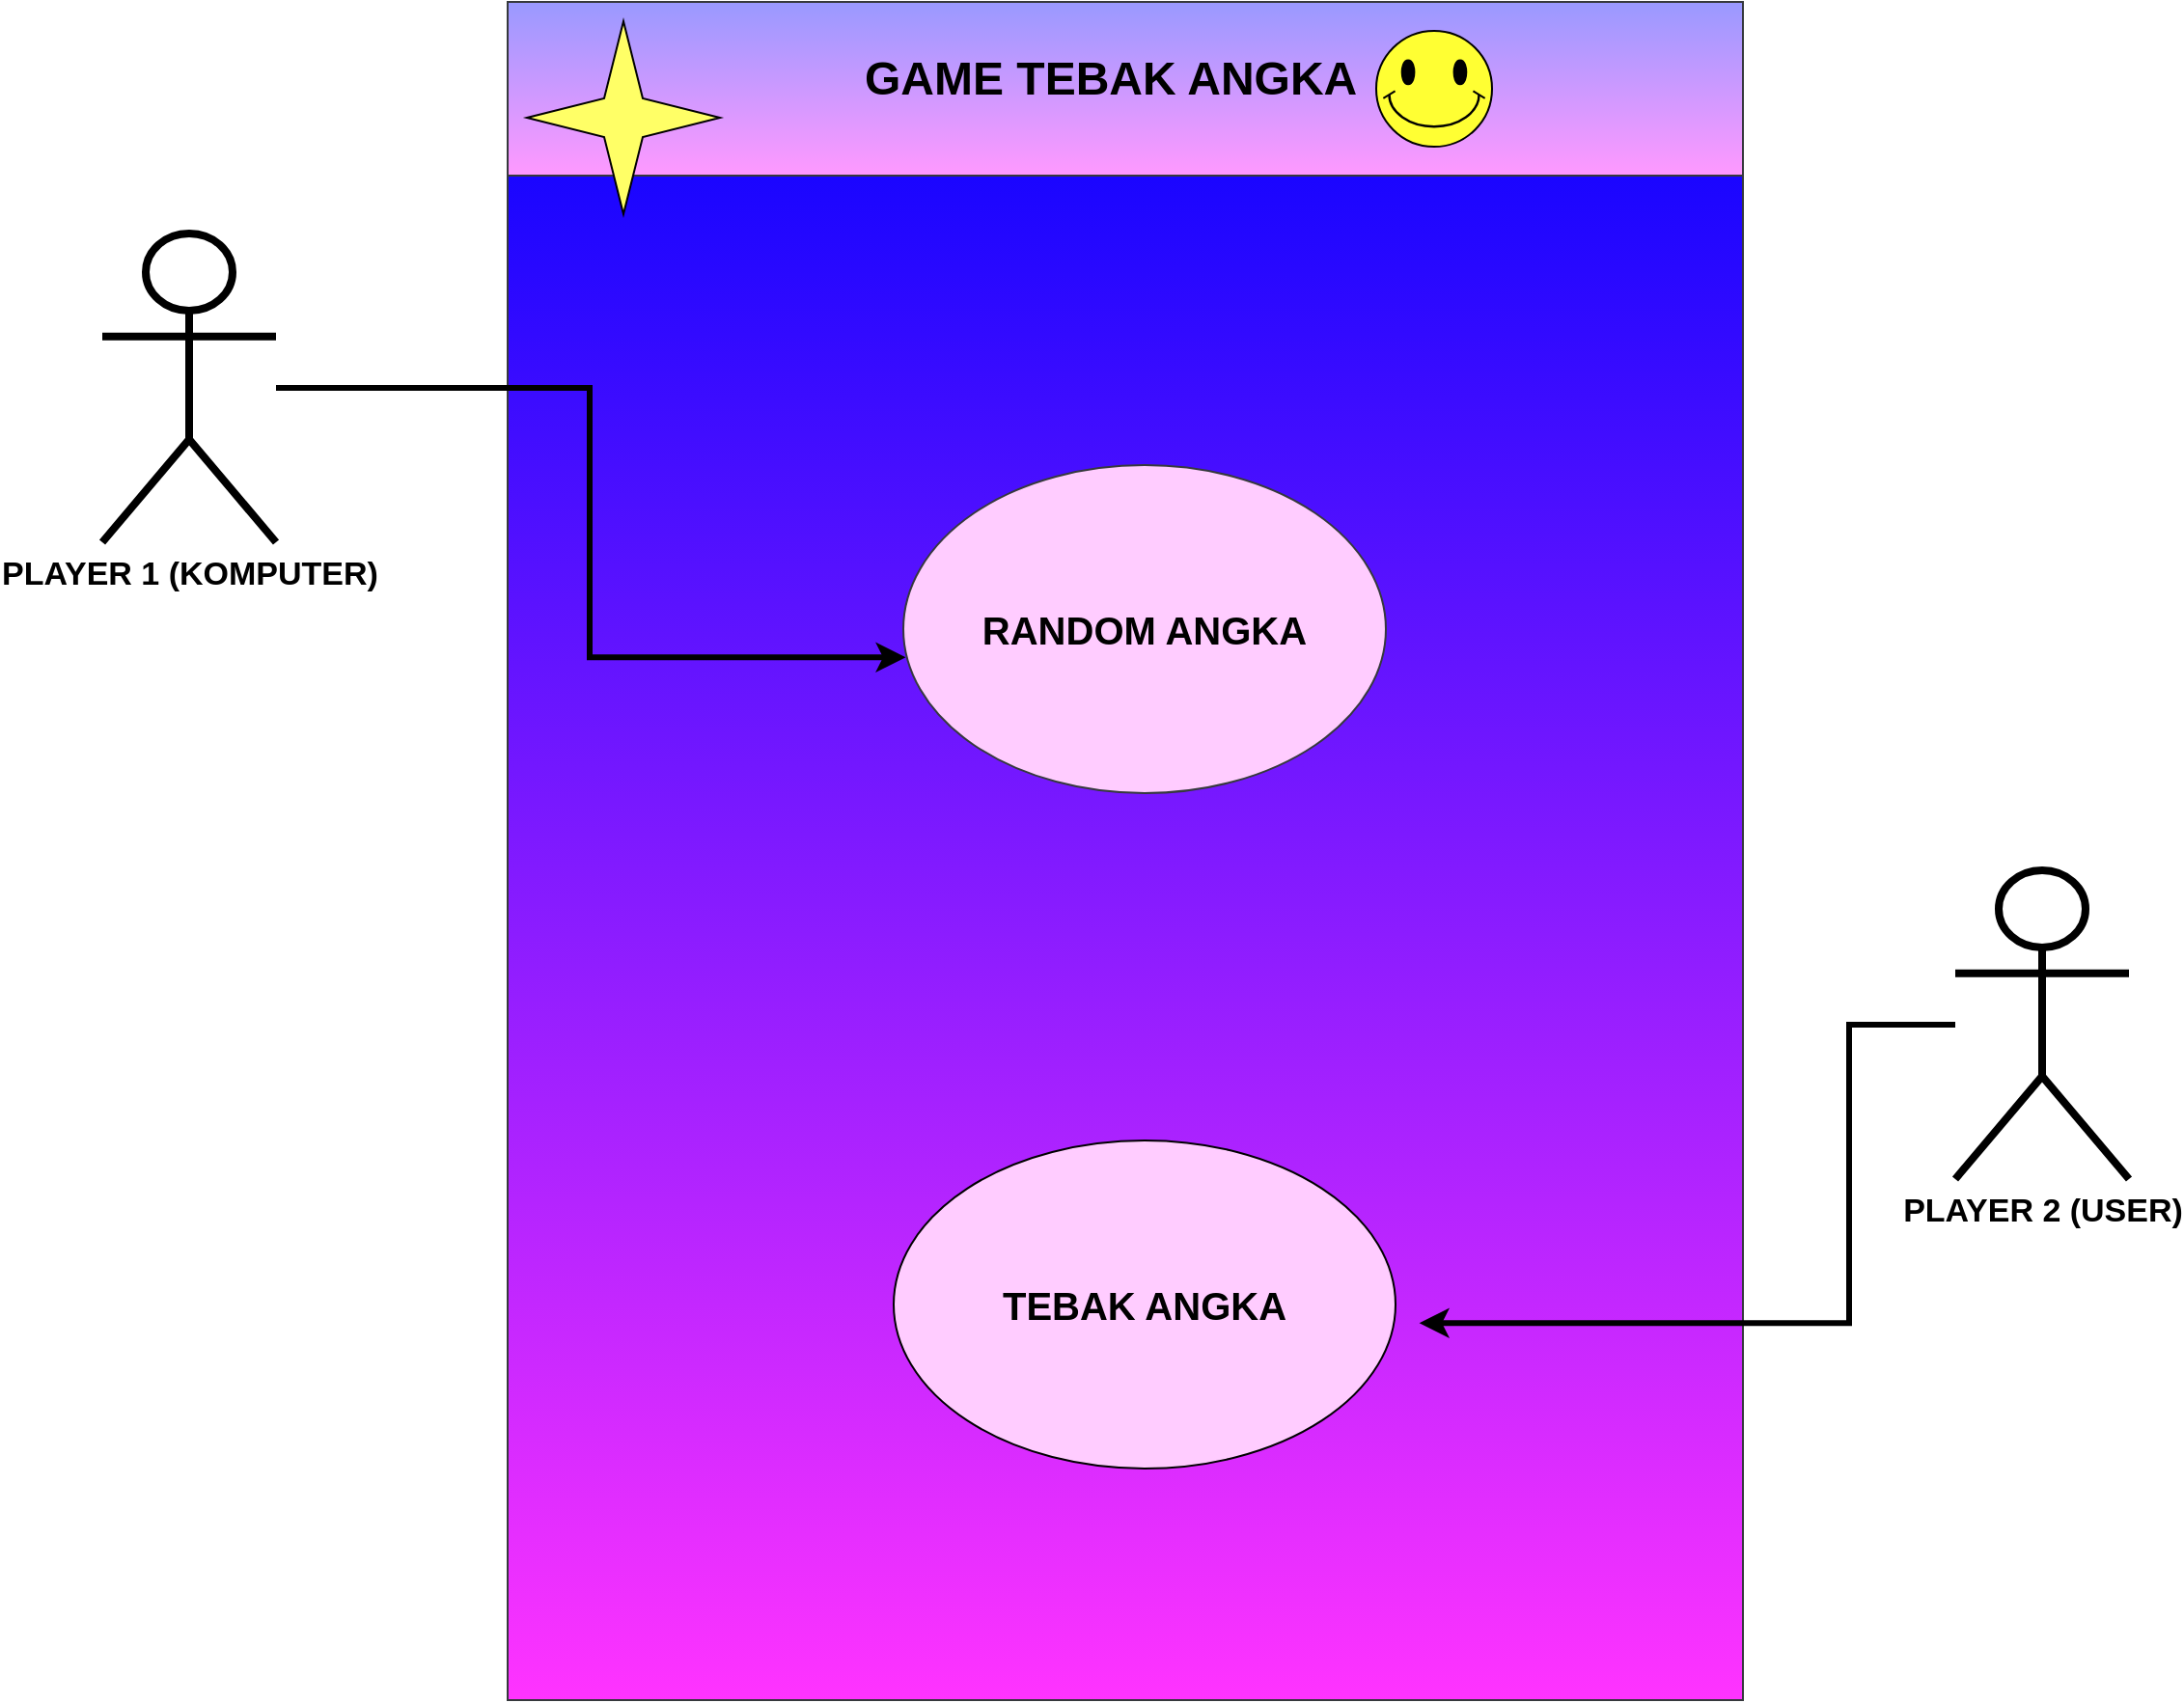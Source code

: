 <mxfile version="21.6.8" type="github">
  <diagram name="Page-1" id="k1KIQoxOpyMbYrEYSV1J">
    <mxGraphModel dx="1542" dy="797" grid="1" gridSize="10" guides="1" tooltips="1" connect="1" arrows="1" fold="1" page="1" pageScale="1" pageWidth="850" pageHeight="1100" math="0" shadow="0">
      <root>
        <mxCell id="0" />
        <mxCell id="1" parent="0" />
        <mxCell id="iRwePpGMSZSbu9c8_ZsF-9" value="" style="rounded=0;whiteSpace=wrap;html=1;rotation=-90;fillColor=#0000FF;strokeColor=#36393d;gradientColor=#FF33FF;gradientDirection=west;" vertex="1" parent="1">
          <mxGeometry x="430" y="230" width="880" height="640" as="geometry" />
        </mxCell>
        <mxCell id="iRwePpGMSZSbu9c8_ZsF-41" style="edgeStyle=orthogonalEdgeStyle;rounded=0;orthogonalLoop=1;jettySize=auto;html=1;entryX=0.005;entryY=0.586;entryDx=0;entryDy=0;entryPerimeter=0;strokeWidth=3;" edge="1" parent="1" source="iRwePpGMSZSbu9c8_ZsF-10" target="iRwePpGMSZSbu9c8_ZsF-42">
          <mxGeometry relative="1" as="geometry" />
        </mxCell>
        <mxCell id="iRwePpGMSZSbu9c8_ZsF-10" value="&lt;span style=&quot;font-size: 17px;&quot;&gt;&lt;b&gt;PLAYER 1 (KOMPUTER)&lt;/b&gt;&lt;/span&gt;" style="shape=umlActor;verticalLabelPosition=bottom;verticalAlign=top;html=1;outlineConnect=0;strokeColor=#000000;strokeWidth=4;" vertex="1" parent="1">
          <mxGeometry x="340" y="230" width="90" height="160" as="geometry" />
        </mxCell>
        <mxCell id="iRwePpGMSZSbu9c8_ZsF-45" style="edgeStyle=orthogonalEdgeStyle;rounded=0;orthogonalLoop=1;jettySize=auto;html=1;entryX=0.222;entryY=0.738;entryDx=0;entryDy=0;entryPerimeter=0;strokeWidth=3;" edge="1" parent="1" source="iRwePpGMSZSbu9c8_ZsF-12" target="iRwePpGMSZSbu9c8_ZsF-9">
          <mxGeometry relative="1" as="geometry" />
        </mxCell>
        <mxCell id="iRwePpGMSZSbu9c8_ZsF-12" value="&lt;b&gt;&lt;font style=&quot;font-size: 17px;&quot;&gt;PLAYER 2 (USER)&lt;/font&gt;&lt;/b&gt;" style="shape=umlActor;verticalLabelPosition=bottom;verticalAlign=top;html=1;outlineConnect=0;strokeWidth=4;" vertex="1" parent="1">
          <mxGeometry x="1300" y="560" width="90" height="160" as="geometry" />
        </mxCell>
        <mxCell id="iRwePpGMSZSbu9c8_ZsF-17" value="" style="rounded=0;whiteSpace=wrap;html=1;fillColor=#9999FF;strokeColor=#36393d;gradientColor=#FF99FF;" vertex="1" parent="1">
          <mxGeometry x="550" y="110" width="640" height="90" as="geometry" />
        </mxCell>
        <mxCell id="iRwePpGMSZSbu9c8_ZsF-19" value="&lt;h1&gt;GAME TEBAK ANGKA&lt;/h1&gt;" style="text;html=1;strokeColor=none;fillColor=none;spacing=5;spacingTop=-20;whiteSpace=wrap;overflow=hidden;rounded=0;" vertex="1" parent="1">
          <mxGeometry x="730" y="130" width="270" height="50" as="geometry" />
        </mxCell>
        <mxCell id="iRwePpGMSZSbu9c8_ZsF-42" value="&lt;font size=&quot;1&quot; style=&quot;&quot;&gt;&lt;b style=&quot;font-size: 20px;&quot;&gt;RANDOM ANGKA&lt;/b&gt;&lt;/font&gt;" style="ellipse;whiteSpace=wrap;html=1;fillColor=#FFCCFF;strokeColor=#36393d;gradientColor=none;" vertex="1" parent="1">
          <mxGeometry x="755" y="350" width="250" height="170" as="geometry" />
        </mxCell>
        <mxCell id="iRwePpGMSZSbu9c8_ZsF-46" value="&lt;b&gt;&lt;font style=&quot;font-size: 20px;&quot;&gt;TEBAK ANGKA&lt;/font&gt;&lt;/b&gt;" style="ellipse;whiteSpace=wrap;html=1;gradientColor=none;fillColor=#FFCCFF;" vertex="1" parent="1">
          <mxGeometry x="750" y="700" width="260" height="170" as="geometry" />
        </mxCell>
        <mxCell id="iRwePpGMSZSbu9c8_ZsF-57" value="" style="verticalLabelPosition=bottom;verticalAlign=top;html=1;shape=mxgraph.basic.4_point_star_2;dx=0.8;fillColor=#FFFF66;" vertex="1" parent="1">
          <mxGeometry x="560" y="120" width="100" height="100" as="geometry" />
        </mxCell>
        <mxCell id="iRwePpGMSZSbu9c8_ZsF-58" value="" style="verticalLabelPosition=bottom;verticalAlign=top;html=1;shape=mxgraph.basic.smiley;fillColor=#FFFF33;" vertex="1" parent="1">
          <mxGeometry x="1000" y="125" width="60" height="60" as="geometry" />
        </mxCell>
      </root>
    </mxGraphModel>
  </diagram>
</mxfile>
